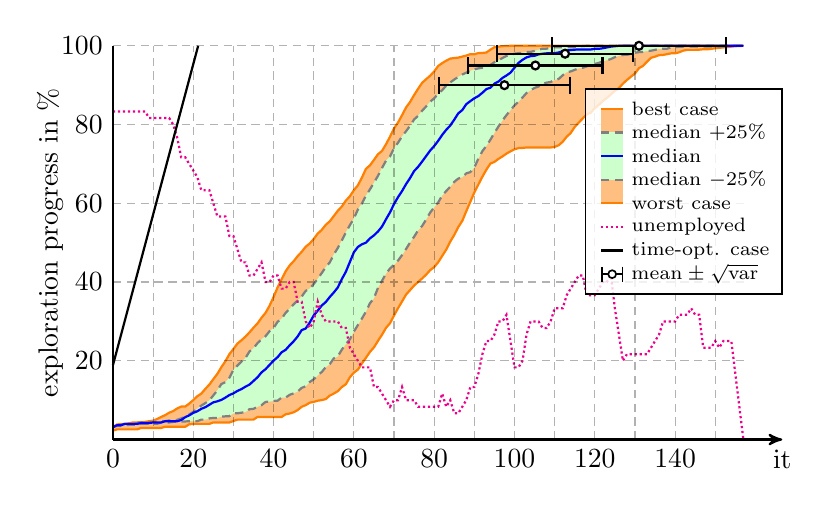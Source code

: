\begin{tikzpicture}[thick]


% plot data, scaled to 8cm
\begin{scope}[yscale=0.05, xscale=0.051]
\draw[draw=orange, fill=orange!50] (0.00, 2.27) -- (1.00, 2.58) -- (2.00, 2.58) -- (3.00, 2.58) -- (4.00, 2.58) -- (5.00, 2.58) -- (6.00, 2.58) -- (7.00, 2.94) -- (8.00, 2.94) -- (9.00, 2.94) -- (10.00, 2.94) -- (11.00, 2.94) -- (12.00, 2.94) -- (13.00, 3.25) -- (14.00, 3.25) -- (15.00, 3.25) -- (16.00, 3.25) -- (17.00, 3.25) -- (18.00, 3.25) -- (19.00, 3.87) -- (20.00, 3.98) -- (21.00, 3.98) -- (22.00, 3.98) -- (23.00, 3.98) -- (24.00, 3.98) -- (25.00, 4.34) -- (26.00, 4.34) -- (27.00, 4.34) -- (28.00, 4.34) -- (29.00, 4.34) -- (30.00, 4.70) -- (31.00, 5.06) -- (32.00, 5.06) -- (33.00, 5.06) -- (34.00, 5.06) -- (35.00, 5.06) -- (36.00, 5.73) -- (37.00, 5.73) -- (38.00, 5.73) -- (39.00, 5.73) -- (40.00, 5.73) -- (41.00, 5.73) -- (42.00, 5.73) -- (43.00, 6.40) -- (44.00, 6.61) -- (45.00, 6.92) -- (46.00, 7.49) -- (47.00, 8.32) -- (48.00, 8.73) -- (49.00, 9.35) -- (50.00, 9.56) -- (51.00, 9.87) -- (52.00, 10.02) -- (53.00, 10.28) -- (54.00, 11.16) -- (55.00, 11.67) -- (56.00, 12.29) -- (57.00, 13.33) -- (58.00, 14.05) -- (59.00, 15.81) -- (60.00, 16.99) -- (61.00, 17.77) -- (62.00, 19.32) -- (63.00, 20.76) -- (64.00, 22.26) -- (65.00, 23.40) -- (66.00, 25.05) -- (67.00, 26.60) -- (68.00, 28.36) -- (69.00, 29.55) -- (70.00, 31.51) -- (71.00, 33.37) -- (72.00, 35.07) -- (73.00, 36.83) -- (74.00, 37.96) -- (75.00, 39.10) -- (76.00, 40.03) -- (77.00, 40.91) -- (78.00, 41.89) -- (79.00, 43.03) -- (80.00, 43.80) -- (81.00, 45.04) -- (82.00, 46.64) -- (83.00, 48.24) -- (84.00, 50.26) -- (85.00, 51.96) -- (86.00, 53.98) -- (87.00, 55.53) -- (88.00, 58.01) -- (89.00, 60.38) -- (90.00, 62.76) -- (91.00, 64.77) -- (92.00, 66.74) -- (93.00, 68.54) -- (94.00, 70.09) -- (95.00, 70.51) -- (96.00, 71.28) -- (97.00, 71.90) -- (98.00, 72.62) -- (99.00, 73.19) -- (100.00, 73.71) -- (101.00, 74.02) -- (102.00, 74.07) -- (103.00, 74.17) -- (104.00, 74.17) -- (105.00, 74.17) -- (106.00, 74.17) -- (107.00, 74.17) -- (108.00, 74.17) -- (109.00, 74.17) -- (110.00, 74.33) -- (111.00, 74.74) -- (112.00, 75.62) -- (113.00, 76.91) -- (114.00, 77.84) -- (115.00, 79.39) -- (116.00, 80.48) -- (117.00, 81.56) -- (118.00, 82.59) -- (119.00, 83.01) -- (120.00, 84.19) -- (121.00, 85.02) -- (122.00, 85.95) -- (123.00, 86.78) -- (124.00, 87.65) -- (125.00, 88.58) -- (126.00, 89.26) -- (127.00, 90.39) -- (128.00, 91.32) -- (129.00, 92.15) -- (130.00, 92.98) -- (131.00, 94.32) -- (132.00, 94.89) -- (133.00, 95.97) -- (134.00, 96.95) -- (135.00, 97.26) -- (136.00, 97.62) -- (137.00, 97.68) -- (138.00, 97.88) -- (139.00, 98.09) -- (140.00, 98.09) -- (141.00, 98.35) -- (142.00, 98.76) -- (143.00, 98.97) -- (144.00, 98.97) -- (145.00, 98.97) -- (146.00, 99.02) -- (147.00, 99.12) -- (148.00, 99.12) -- (149.00, 99.23) -- (150.00, 99.38) -- (151.00, 99.48) -- (152.00, 99.59) -- (153.00, 99.69) -- (154.00, 99.79) -- (155.00, 99.90) -- (156.00, 99.95) -- (157.00, 100.00) -- (157.00, 100.00) -- (156.00, 100.00) -- (155.00, 100.00) -- (154.00, 100.00) -- (153.00, 100.00) -- (152.00, 100.00) -- (151.00, 100.00) -- (150.00, 100.00) -- (149.00, 100.00) -- (148.00, 100.00) -- (147.00, 100.00) -- (146.00, 100.00) -- (145.00, 100.00) -- (144.00, 100.00) -- (143.00, 100.00) -- (142.00, 100.00) -- (141.00, 100.00) -- (140.00, 100.00) -- (139.00, 100.00) -- (138.00, 100.00) -- (137.00, 100.00) -- (136.00, 100.00) -- (135.00, 100.00) -- (134.00, 100.00) -- (133.00, 100.00) -- (132.00, 100.00) -- (131.00, 100.00) -- (130.00, 100.00) -- (129.00, 100.00) -- (128.00, 100.00) -- (127.00, 100.00) -- (126.00, 100.00) -- (125.00, 100.00) -- (124.00, 100.00) -- (123.00, 100.00) -- (122.00, 100.00) -- (121.00, 100.00) -- (120.00, 100.00) -- (119.00, 100.00) -- (118.00, 100.00) -- (117.00, 100.00) -- (116.00, 100.00) -- (115.00, 100.00) -- (114.00, 100.00) -- (113.00, 100.00) -- (112.00, 100.00) -- (111.00, 100.00) -- (110.00, 100.00) -- (109.00, 100.00) -- (108.00, 100.00) -- (107.00, 100.00) -- (106.00, 100.00) -- (105.00, 100.00) -- (104.00, 100.00) -- (103.00, 100.00) -- (102.00, 100.00) -- (101.00, 100.00) -- (100.00, 100.00) -- (99.00, 100.00) -- (98.00, 99.95) -- (97.00, 99.90) -- (96.00, 99.79) -- (95.00, 99.64) -- (94.00, 99.02) -- (93.00, 98.30) -- (92.00, 98.19) -- (91.00, 98.14) -- (90.00, 97.88) -- (89.00, 97.88) -- (88.00, 97.52) -- (87.00, 97.26) -- (86.00, 97.00) -- (85.00, 96.90) -- (84.00, 96.75) -- (83.00, 96.23) -- (82.00, 95.61) -- (81.00, 94.89) -- (80.00, 93.49) -- (79.00, 92.41) -- (78.00, 91.53) -- (77.00, 90.60) -- (76.00, 89.10) -- (75.00, 87.50) -- (74.00, 85.74) -- (73.00, 84.35) -- (72.00, 82.39) -- (71.00, 80.53) -- (70.00, 79.03) -- (69.00, 76.91) -- (68.00, 75.00) -- (67.00, 73.30) -- (66.00, 72.47) -- (65.00, 71.02) -- (64.00, 69.63) -- (63.00, 68.75) -- (62.00, 66.53) -- (61.00, 64.57) -- (60.00, 63.33) -- (59.00, 61.78) -- (58.00, 60.69) -- (57.00, 59.19) -- (56.00, 58.11) -- (55.00, 56.77) -- (54.00, 55.42) -- (53.00, 54.55) -- (52.00, 53.25) -- (51.00, 52.32) -- (50.00, 50.93) -- (49.00, 49.79) -- (48.00, 48.97) -- (47.00, 47.68) -- (46.00, 46.59) -- (45.00, 45.30) -- (44.00, 44.21) -- (43.00, 42.72) -- (42.00, 40.70) -- (41.00, 38.64) -- (40.00, 36.21) -- (39.00, 33.99) -- (38.00, 32.18) -- (37.00, 30.94) -- (36.00, 29.49) -- (35.00, 28.41) -- (34.00, 27.22) -- (33.00, 26.14) -- (32.00, 25.21) -- (31.00, 24.38) -- (30.00, 22.99) -- (29.00, 21.69) -- (28.00, 19.89) -- (27.00, 18.39) -- (26.00, 16.68) -- (25.00, 15.34) -- (24.00, 13.95) -- (23.00, 12.86) -- (22.00, 11.67) -- (21.00, 11.00) -- (20.00, 10.02) -- (19.00, 9.14) -- (18.00, 8.37) -- (17.00, 8.37) -- (16.00, 7.90) -- (15.00, 7.23) -- (14.00, 6.82) -- (13.00, 6.20) -- (12.00, 5.73) -- (11.00, 5.22) -- (10.00, 4.80) -- (9.00, 4.65) -- (8.00, 4.49) -- (7.00, 4.49) -- (6.00, 4.34) -- (5.00, 4.34) -- (4.00, 4.13) -- (3.00, 3.98) -- (2.00, 3.98) -- (1.00, 3.82) -- (0.00, 3.15);
\draw[gray, densely dashed, fill=green!20] (0.00, 3.15) -- (1.00, 3.46) -- (2.00, 3.46) -- (3.00, 3.62) -- (4.00, 3.72) -- (5.00, 3.72) -- (6.00, 3.72) -- (7.00, 3.98) -- (8.00, 3.98) -- (9.00, 3.98) -- (10.00, 3.98) -- (11.00, 3.98) -- (12.00, 4.34) -- (13.00, 4.34) -- (14.00, 4.34) -- (15.00, 4.49) -- (16.00, 4.49) -- (17.00, 4.60) -- (18.00, 4.60) -- (19.00, 4.65) -- (20.00, 4.65) -- (21.00, 4.65) -- (22.00, 5.06) -- (23.00, 5.06) -- (24.00, 5.37) -- (25.00, 5.48) -- (26.00, 5.48) -- (27.00, 5.84) -- (28.00, 5.89) -- (29.00, 5.94) -- (30.00, 6.66) -- (31.00, 6.66) -- (32.00, 6.82) -- (33.00, 6.97) -- (34.00, 7.70) -- (35.00, 7.80) -- (36.00, 8.32) -- (37.00, 8.73) -- (38.00, 9.56) -- (39.00, 9.61) -- (40.00, 9.81) -- (41.00, 9.87) -- (42.00, 10.64) -- (43.00, 10.64) -- (44.00, 11.36) -- (45.00, 11.73) -- (46.00, 12.19) -- (47.00, 13.12) -- (48.00, 13.53) -- (49.00, 14.62) -- (50.00, 15.29) -- (51.00, 16.32) -- (52.00, 17.15) -- (53.00, 18.39) -- (54.00, 19.16) -- (55.00, 20.61) -- (56.00, 21.13) -- (57.00, 22.83) -- (58.00, 24.23) -- (59.00, 25.46) -- (60.00, 27.43) -- (61.00, 29.08) -- (62.00, 30.73) -- (63.00, 32.49) -- (64.00, 34.61) -- (65.00, 35.90) -- (66.00, 38.53) -- (67.00, 40.29) -- (68.00, 42.15) -- (69.00, 43.44) -- (70.00, 44.37) -- (71.00, 45.45) -- (72.00, 46.85) -- (73.00, 48.40) -- (74.00, 50.05) -- (75.00, 51.50) -- (76.00, 53.15) -- (77.00, 54.24) -- (78.00, 55.89) -- (79.00, 57.64) -- (80.00, 58.99) -- (81.00, 60.23) -- (82.00, 61.98) -- (83.00, 63.12) -- (84.00, 64.20) -- (85.00, 65.44) -- (86.00, 66.27) -- (87.00, 66.63) -- (88.00, 67.61) -- (89.00, 67.92) -- (90.00, 69.11) -- (91.00, 71.33) -- (92.00, 73.24) -- (93.00, 74.59) -- (94.00, 76.14) -- (95.00, 77.89) -- (96.00, 79.49) -- (97.00, 81.04) -- (98.00, 82.39) -- (99.00, 83.63) -- (100.00, 84.87) -- (101.00, 85.80) -- (102.00, 86.88) -- (103.00, 88.02) -- (104.00, 88.69) -- (105.00, 89.31) -- (106.00, 89.67) -- (107.00, 90.34) -- (108.00, 90.65) -- (109.00, 90.81) -- (110.00, 91.32) -- (111.00, 91.58) -- (112.00, 92.51) -- (113.00, 93.29) -- (114.00, 93.49) -- (115.00, 93.90) -- (116.00, 94.27) -- (117.00, 94.42) -- (118.00, 94.78) -- (119.00, 95.14) -- (120.00, 95.40) -- (121.00, 95.66) -- (122.00, 96.07) -- (123.00, 96.33) -- (124.00, 96.64) -- (125.00, 97.11) -- (126.00, 97.47) -- (127.00, 97.68) -- (128.00, 97.73) -- (129.00, 97.93) -- (130.00, 98.24) -- (131.00, 98.40) -- (132.00, 98.45) -- (133.00, 98.66) -- (134.00, 98.76) -- (135.00, 98.97) -- (136.00, 99.23) -- (137.00, 99.28) -- (138.00, 99.28) -- (139.00, 99.59) -- (140.00, 99.69) -- (141.00, 99.74) -- (142.00, 99.79) -- (143.00, 99.79) -- (144.00, 99.79) -- (145.00, 99.79) -- (146.00, 99.79) -- (147.00, 99.79) -- (148.00, 99.79) -- (149.00, 99.79) -- (150.00, 99.79) -- (151.00, 99.79) -- (152.00, 99.79) -- (153.00, 99.85) -- (154.00, 99.95) -- (155.00, 100.00) -- (156.00, 100.00) -- (157.00, 100.00) -- (157.00, 100.00) -- (156.00, 100.00) -- (155.00, 100.00) -- (154.00, 100.00) -- (153.00, 100.00) -- (152.00, 100.00) -- (151.00, 100.00) -- (150.00, 100.00) -- (149.00, 100.00) -- (148.00, 100.00) -- (147.00, 100.00) -- (146.00, 100.00) -- (145.00, 100.00) -- (144.00, 100.00) -- (143.00, 100.00) -- (142.00, 100.00) -- (141.00, 100.00) -- (140.00, 100.00) -- (139.00, 100.00) -- (138.00, 100.00) -- (137.00, 100.00) -- (136.00, 100.00) -- (135.00, 100.00) -- (134.00, 100.00) -- (133.00, 100.00) -- (132.00, 100.00) -- (131.00, 100.00) -- (130.00, 100.00) -- (129.00, 100.00) -- (128.00, 100.00) -- (127.00, 100.00) -- (126.00, 100.00) -- (125.00, 100.00) -- (124.00, 100.00) -- (123.00, 100.00) -- (122.00, 100.00) -- (121.00, 100.00) -- (120.00, 100.00) -- (119.00, 100.00) -- (118.00, 100.00) -- (117.00, 99.95) -- (116.00, 99.74) -- (115.00, 99.64) -- (114.00, 99.64) -- (113.00, 99.64) -- (112.00, 99.64) -- (111.00, 99.64) -- (110.00, 99.64) -- (109.00, 99.48) -- (108.00, 99.28) -- (107.00, 99.28) -- (106.00, 99.02) -- (105.00, 98.71) -- (104.00, 98.45) -- (103.00, 98.45) -- (102.00, 98.24) -- (101.00, 98.14) -- (100.00, 97.99) -- (99.00, 97.73) -- (98.00, 97.42) -- (97.00, 96.90) -- (96.00, 96.33) -- (95.00, 95.82) -- (94.00, 95.14) -- (93.00, 94.78) -- (92.00, 94.42) -- (91.00, 94.27) -- (90.00, 94.01) -- (89.00, 93.65) -- (88.00, 93.18) -- (87.00, 92.72) -- (86.00, 92.10) -- (85.00, 91.43) -- (84.00, 90.70) -- (83.00, 89.88) -- (82.00, 88.74) -- (81.00, 87.86) -- (80.00, 86.67) -- (79.00, 85.80) -- (78.00, 84.61) -- (77.00, 83.52) -- (76.00, 82.23) -- (75.00, 81.30) -- (74.00, 79.70) -- (73.00, 78.31) -- (72.00, 77.01) -- (71.00, 75.41) -- (70.00, 74.02) -- (69.00, 71.90) -- (68.00, 70.82) -- (67.00, 68.96) -- (66.00, 66.99) -- (65.00, 65.24) -- (64.00, 63.53) -- (63.00, 61.93) -- (62.00, 59.97) -- (61.00, 58.42) -- (60.00, 56.15) -- (59.00, 54.44) -- (58.00, 52.63) -- (57.00, 50.57) -- (56.00, 48.66) -- (55.00, 47.00) -- (54.00, 44.99) -- (53.00, 43.80) -- (52.00, 42.30) -- (51.00, 40.81) -- (50.00, 39.51) -- (49.00, 38.33) -- (48.00, 37.76) -- (47.00, 36.31) -- (46.00, 35.33) -- (45.00, 34.35) -- (44.00, 33.21) -- (43.00, 32.18) -- (42.00, 30.68) -- (41.00, 29.91) -- (40.00, 28.31) -- (39.00, 27.53) -- (38.00, 26.24) -- (37.00, 25.46) -- (36.00, 24.48) -- (35.00, 23.19) -- (34.00, 22.37) -- (33.00, 20.71) -- (32.00, 19.78) -- (31.00, 18.80) -- (30.00, 17.72) -- (29.00, 15.70) -- (28.00, 14.57) -- (27.00, 14.10) -- (26.00, 12.50) -- (25.00, 11.21) -- (24.00, 9.97) -- (23.00, 9.25) -- (22.00, 8.63) -- (21.00, 7.85) -- (20.00, 7.02) -- (19.00, 6.35) -- (18.00, 5.79) -- (17.00, 5.37) -- (16.00, 5.01) -- (15.00, 4.86) -- (14.00, 4.86) -- (13.00, 4.65) -- (12.00, 4.65) -- (11.00, 4.49) -- (10.00, 4.49) -- (9.00, 4.34) -- (8.00, 4.34) -- (7.00, 4.34) -- (6.00, 4.18) -- (5.00, 3.98) -- (4.00, 3.98) -- (3.00, 3.98) -- (2.00, 3.82) -- (1.00, 3.62) -- (0.00, 3.15);
\draw[blue] (0.00, 3.15) -- (1.00, 3.62) -- (2.00, 3.62) -- (3.00, 3.98) -- (4.00, 3.98) -- (5.00, 3.98) -- (6.00, 3.98) -- (7.00, 4.18) -- (8.00, 4.18) -- (9.00, 4.18) -- (10.00, 4.34) -- (11.00, 4.34) -- (12.00, 4.34) -- (13.00, 4.65) -- (14.00, 4.65) -- (15.00, 4.65) -- (16.00, 4.65) -- (17.00, 4.96) -- (18.00, 5.68) -- (19.00, 6.15) -- (20.00, 6.77) -- (21.00, 7.18) -- (22.00, 7.80) -- (23.00, 8.21) -- (24.00, 8.83) -- (25.00, 9.45) -- (26.00, 9.71) -- (27.00, 10.07) -- (28.00, 10.64) -- (29.00, 11.31) -- (30.00, 11.73) -- (31.00, 12.35) -- (32.00, 12.81) -- (33.00, 13.43) -- (34.00, 13.95) -- (35.00, 14.88) -- (36.00, 15.81) -- (37.00, 17.05) -- (38.00, 17.87) -- (39.00, 18.96) -- (40.00, 20.04) -- (41.00, 20.92) -- (42.00, 22.16) -- (43.00, 22.78) -- (44.00, 23.92) -- (45.00, 24.95) -- (46.00, 26.19) -- (47.00, 27.79) -- (48.00, 28.20) -- (49.00, 29.70) -- (50.00, 31.51) -- (51.00, 32.75) -- (52.00, 34.04) -- (53.00, 34.92) -- (54.00, 36.21) -- (55.00, 37.35) -- (56.00, 38.64) -- (57.00, 40.75) -- (58.00, 42.61) -- (59.00, 45.09) -- (60.00, 47.57) -- (61.00, 48.92) -- (62.00, 49.59) -- (63.00, 50.00) -- (64.00, 51.08) -- (65.00, 51.86) -- (66.00, 52.84) -- (67.00, 54.08) -- (68.00, 55.94) -- (69.00, 57.70) -- (70.00, 59.81) -- (71.00, 61.57) -- (72.00, 63.12) -- (73.00, 64.88) -- (74.00, 66.43) -- (75.00, 68.18) -- (76.00, 69.27) -- (77.00, 70.61) -- (78.00, 72.00) -- (79.00, 73.40) -- (80.00, 74.54) -- (81.00, 75.88) -- (82.00, 77.38) -- (83.00, 78.67) -- (84.00, 79.75) -- (85.00, 81.25) -- (86.00, 82.85) -- (87.00, 83.68) -- (88.00, 85.18) -- (89.00, 85.95) -- (90.00, 86.67) -- (91.00, 87.24) -- (92.00, 88.07) -- (93.00, 89.00) -- (94.00, 89.36) -- (95.00, 90.39) -- (96.00, 90.91) -- (97.00, 91.84) -- (98.00, 92.46) -- (99.00, 93.18) -- (100.00, 94.42) -- (101.00, 95.66) -- (102.00, 96.44) -- (103.00, 97.06) -- (104.00, 97.37) -- (105.00, 97.47) -- (106.00, 97.83) -- (107.00, 97.99) -- (108.00, 98.09) -- (109.00, 98.14) -- (110.00, 98.14) -- (111.00, 98.30) -- (112.00, 98.66) -- (113.00, 98.81) -- (114.00, 98.92) -- (115.00, 99.02) -- (116.00, 99.07) -- (117.00, 99.07) -- (118.00, 99.07) -- (119.00, 99.07) -- (120.00, 99.23) -- (121.00, 99.23) -- (122.00, 99.38) -- (123.00, 99.59) -- (124.00, 99.79) -- (125.00, 99.90) -- (126.00, 100.00) -- (127.00, 100.00) -- (128.00, 100.00) -- (129.00, 100.00) -- (130.00, 100.00) -- (131.00, 100.00) -- (132.00, 100.00) -- (133.00, 100.00) -- (134.00, 100.00) -- (135.00, 100.00) -- (136.00, 100.00) -- (137.00, 100.00) -- (138.00, 100.00) -- (139.00, 100.00) -- (140.00, 100.00) -- (141.00, 100.00) -- (142.00, 100.00) -- (143.00, 100.00) -- (144.00, 100.00) -- (145.00, 100.00) -- (146.00, 100.00) -- (147.00, 100.00) -- (148.00, 100.00) -- (149.00, 100.00) -- (150.00, 100.00) -- (151.00, 100.00) -- (152.00, 100.00) -- (153.00, 100.00) -- (154.00, 100.00) -- (155.00, 100.00) -- (156.00, 100.00) -- (157.00, 100.00);
\draw[densely dotted, magenta] (0.00, 83.33) -- (1.00, 83.33) -- (2.00, 83.33) -- (3.00, 83.33) -- (4.00, 83.33) -- (5.00, 83.33) -- (6.00, 83.33) -- (7.00, 83.33) -- (8.00, 83.33) -- (9.00, 81.67) -- (10.00, 81.67) -- (11.00, 81.67) -- (12.00, 81.67) -- (13.00, 81.67) -- (14.00, 81.67) -- (15.00, 80.00) -- (16.00, 76.67) -- (17.00, 71.67) -- (18.00, 71.67) -- (19.00, 70.00) -- (20.00, 68.33) -- (21.00, 66.67) -- (22.00, 63.33) -- (23.00, 63.33) -- (24.00, 63.33) -- (25.00, 60.00) -- (26.00, 56.67) -- (27.00, 56.67) -- (28.00, 56.67) -- (29.00, 51.67) -- (30.00, 51.67) -- (31.00, 48.33) -- (32.00, 45.00) -- (33.00, 45.00) -- (34.00, 41.67) -- (35.00, 41.67) -- (36.00, 43.33) -- (37.00, 45.00) -- (38.00, 40.00) -- (39.00, 40.00) -- (40.00, 41.67) -- (41.00, 41.67) -- (42.00, 38.33) -- (43.00, 38.33) -- (44.00, 40.00) -- (45.00, 40.00) -- (46.00, 35.00) -- (47.00, 35.00) -- (48.00, 30.00) -- (49.00, 28.33) -- (50.00, 30.00) -- (51.00, 35.00) -- (52.00, 31.67) -- (53.00, 30.00) -- (54.00, 30.00) -- (55.00, 30.00) -- (56.00, 30.00) -- (57.00, 28.33) -- (58.00, 28.33) -- (59.00, 23.33) -- (60.00, 21.67) -- (61.00, 20.00) -- (62.00, 18.33) -- (63.00, 18.33) -- (64.00, 18.33) -- (65.00, 13.33) -- (66.00, 13.33) -- (67.00, 11.67) -- (68.00, 10.00) -- (69.00, 8.33) -- (70.00, 10.00) -- (71.00, 10.00) -- (72.00, 13.33) -- (73.00, 10.00) -- (74.00, 10.00) -- (75.00, 10.00) -- (76.00, 8.33) -- (77.00, 8.33) -- (78.00, 8.33) -- (79.00, 8.33) -- (80.00, 8.33) -- (81.00, 8.33) -- (82.00, 11.67) -- (83.00, 8.33) -- (84.00, 10.00) -- (85.00, 6.67) -- (86.00, 6.67) -- (87.00, 8.33) -- (88.00, 10.00) -- (89.00, 13.33) -- (90.00, 13.33) -- (91.00, 16.67) -- (92.00, 21.67) -- (93.00, 25.00) -- (94.00, 25.00) -- (95.00, 26.67) -- (96.00, 30.00) -- (97.00, 30.00) -- (98.00, 31.67) -- (99.00, 25.00) -- (100.00, 18.33) -- (101.00, 18.33) -- (102.00, 20.00) -- (103.00, 26.67) -- (104.00, 30.00) -- (105.00, 30.00) -- (106.00, 30.00) -- (107.00, 28.33) -- (108.00, 28.33) -- (109.00, 30.00) -- (110.00, 33.33) -- (111.00, 33.33) -- (112.00, 33.33) -- (113.00, 36.67) -- (114.00, 38.33) -- (115.00, 40.00) -- (116.00, 41.67) -- (117.00, 41.67) -- (118.00, 36.67) -- (119.00, 36.67) -- (120.00, 36.67) -- (121.00, 38.33) -- (122.00, 40.00) -- (123.00, 40.00) -- (124.00, 41.67) -- (125.00, 33.33) -- (126.00, 26.67) -- (127.00, 20.00) -- (128.00, 21.67) -- (129.00, 21.67) -- (130.00, 21.67) -- (131.00, 21.67) -- (132.00, 21.67) -- (133.00, 21.67) -- (134.00, 23.33) -- (135.00, 25.00) -- (136.00, 26.67) -- (137.00, 30.00) -- (138.00, 30.00) -- (139.00, 30.00) -- (140.00, 30.00) -- (141.00, 31.67) -- (142.00, 31.67) -- (143.00, 31.67) -- (144.00, 33.33) -- (145.00, 31.67) -- (146.00, 31.67) -- (147.00, 23.33) -- (148.00, 23.33) -- (149.00, 23.33) -- (150.00, 25.00) -- (151.00, 23.33) -- (152.00, 25.00) -- (153.00, 25.00) -- (154.00, 25.00) -- (155.00, 16.67) -- (156.00, 8.33) -- (157.00, 0.00);
\draw[black] (0.00, 18.90) -- (21.22, 100.00);
\draw[densely dashed, thin, black, ystep=20, xstep=10, opacity=0.3] (0, 0) grid (158, 100);
% axis lables
\node[below] at (0, 0) {0};
\node[below] at (20, 0) {20};
\node[below] at (40, 0) {40};
\node[below] at (60, 0) {60};
\node[below] at (80, 0) {80};
\node[below] at (100, 0) {100};
\node[below] at (120, 0) {120};
\node[below] at (140, 0) {140};
\draw[|-|] (80.825, 90) -- (114.175, 90);
\node[draw, circle, fill=white, inner sep=0mm, minimum size=1mm] at (97.5, 90) {};
% 90: 97.5  +-  16.675
\draw[|-|] (88.211, 95) -- (122.189, 95);
\node[draw, circle, fill=white, inner sep=0mm, minimum size=1mm] at (105.2, 95) {};
% 95: 105.2  +-  16.989
\draw[|-|] (95.33, 98) -- (129.87, 98);
\node[draw, circle, fill=white, inner sep=0mm, minimum size=1mm] at (112.6, 98) {};
% 98: 112.6  +-  17.27
\draw[|-|] (108.98, 100) -- (153.02, 100);
\node[draw, circle, fill=white, inner sep=0mm, minimum size=1mm] at (131, 100) {};
% 100: 131  +-  22.02
\end{scope}


% axes lables
\begin{scope}[yscale=0.05]
\draw (0.00, 0.00) -- (0.00, 100.00);
\node[left] at (0, 20) {20};
\node[left] at (0, 40) {40};
\node[left] at (0, 60) {60};
\node[left] at (0, 80) {80};
\node[left] at (0, 100) {100};
\node[rotate=90] at (-0.8, 50) {exploration progress in \%};
\draw[->, >=stealth'] (0.00, 0.00) -- (8.50, 0.00);
\node[below] at (8.5, 0) {it};
\end{scope}


% legend
\begin{scope}[xshift=6cm, yshift=2.5cm]
\draw[semithick, fill=white, fill opacity=0.8] (0, -0.65) rectangle +(2.5, 2.6);
\scriptsize
\draw[semithick,|-|] (0.2, -.4) -- +(0.28, 0) node[right, black] {$\text{mean} \pm \sqrt{\text{var}}$};
\node[semithick,draw, circle, fill=white, inner sep=0mm, minimum size=1mm] at (0.34, -0.4) {};
\draw (0.2, -.1) -- +(0.28, 0) node[right, black] {time-opt. case};
\draw[magenta, densely dotted] (0.2, 0.2) -- +(0.28, 0) node[right, black] {unemployed};
\fill[orange!50] (0.2, 0.5) rectangle +(0.28, 1.2);
\fill[green!20] (0.2, 0.8) rectangle +(0.28, 0.6);
\draw[orange] (0.2, 1.7) -- +(0.28, 0) node[right, black] {best case};
\draw[gray, densely dashed] (0.2, 1.4) -- +(0.28, 0) node[right, black] {median $+25\%$};
\draw[blue] (0.2, 1.1) -- +(0.28, 0) node[right, black] {median};
\draw[gray, densely dashed] (0.2, 0.8) -- +(0.28, 0) node[right, black] {median $-25\%$};
\draw[orange] (0.2, 0.5) -- +(0.28, 0) node[right, black] {worst case};
\end{scope}
\end{tikzpicture}
